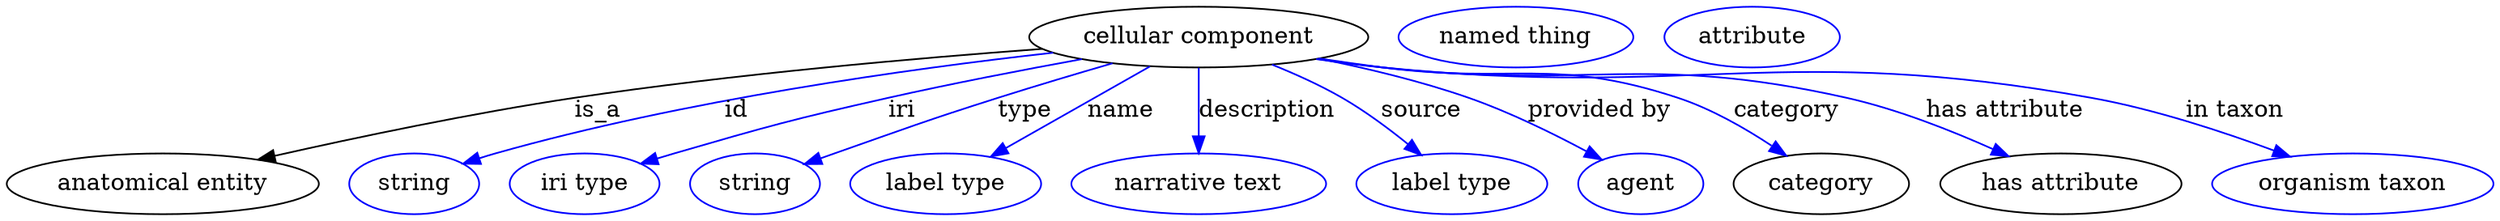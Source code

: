 digraph {
	graph [bb="0,0,1472.5,123"];
	node [label="\N"];
	"cellular component"	 [height=0.5,
		label="cellular component",
		pos="706.29,105",
		width=2.7984];
	"anatomical entity"	 [height=0.5,
		pos="92.292,18",
		width=2.5637];
	"cellular component" -> "anatomical entity"	 [label=is_a,
		lp="350.29,61.5",
		pos="e,150.64,32.065 611.65,98.65 536.69,92.932 429.44,83.223 336.29,69 276.46,59.864 209.17,45.487 160.44,34.324"];
	id	 [color=blue,
		height=0.5,
		label=string,
		pos="241.29,18",
		width=1.0652];
	"cellular component" -> id	 [color=blue,
		label=id,
		lp="432.29,61.5",
		pos="e,270.51,29.738 617.04,96.553 531.64,86.999 399.85,68.384 289.29,36 286.31,35.128 283.26,34.159 280.19,33.136",
		style=solid];
	iri	 [color=blue,
		height=0.5,
		label="iri type",
		pos="342.29,18",
		width=1.2277];
	"cellular component" -> iri	 [color=blue,
		label=iri,
		lp="530.29,61.5",
		pos="e,376.18,29.672 635.3,92.19 601.04,85.734 559.42,77.485 522.29,69 465.86,56.103 451.78,52.495 396.29,36 392.92,34.998 389.45,33.927 \
385.96,32.825",
		style=solid];
	type	 [color=blue,
		height=0.5,
		label=string,
		pos="443.29,18",
		width=1.0652];
	"cellular component" -> type	 [color=blue,
		label=type,
		lp="603.29,61.5",
		pos="e,472.81,29.501 653.74,89.524 632.99,83.303 608.97,75.965 587.29,69 543.94,55.072 533.12,51.479 490.29,36 487.72,35.071 485.08,34.101 \
482.42,33.113",
		style=solid];
	name	 [color=blue,
		height=0.5,
		label="label type",
		pos="556.29,18",
		width=1.5707];
	"cellular component" -> name	 [color=blue,
		label=name,
		lp="660.29,61.5",
		pos="e,583.71,33.902 676.3,87.603 652.13,73.586 618.07,53.831 592.41,38.946",
		style=solid];
	description	 [color=blue,
		height=0.5,
		label="narrative text",
		pos="706.29,18",
		width=2.0943];
	"cellular component" -> description	 [color=blue,
		label=description,
		lp="747.29,61.5",
		pos="e,706.29,36.003 706.29,86.974 706.29,75.192 706.29,59.561 706.29,46.158",
		style=solid];
	source	 [color=blue,
		height=0.5,
		label="label type",
		pos="856.29,18",
		width=1.5707];
	"cellular component" -> source	 [color=blue,
		label=source,
		lp="837.79,61.5",
		pos="e,837.7,35.099 751.62,88.766 765.09,83.223 779.62,76.505 792.29,69 805.47,61.194 818.91,50.916 830.04,41.633",
		style=solid];
	"provided by"	 [color=blue,
		height=0.5,
		label=agent,
		pos="968.29,18",
		width=1.0291];
	"cellular component" -> "provided by"	 [color=blue,
		label="provided by",
		lp="943.79,61.5",
		pos="e,944.29,32.089 779.03,92.514 806.76,86.75 838.4,78.944 866.29,69 890.28,60.448 915.91,47.614 935.48,36.961",
		style=solid];
	category	 [height=0.5,
		pos="1075.3,18",
		width=1.4443];
	"cellular component" -> category	 [color=blue,
		label=category,
		lp="1055.3,61.5",
		pos="e,1053.9,34.493 778.61,92.421 790.83,90.477 803.41,88.591 815.29,87 892.79,76.626 916.11,93.704 990.29,69 1010,62.44 1030,50.734 \
1045.7,40.191",
		style=solid];
	"has attribute"	 [height=0.5,
		pos="1216.3,18",
		width=1.9859];
	"cellular component" -> "has attribute"	 [color=blue,
		label="has attribute",
		lp="1184.3,61.5",
		pos="e,1184.6,34.273 777.39,92.223 789.99,90.255 803,88.412 815.29,87 937.42,72.969 971.5,96.576 1091.3,69 1120.4,62.293 1151.6,49.606 \
1175.5,38.565",
		style=solid];
	"in taxon"	 [color=blue,
		height=0.5,
		label="organism taxon",
		pos="1389.3,18",
		width=2.3109];
	"cellular component" -> "in taxon"	 [color=blue,
		label="in taxon",
		lp="1320.3,61.5",
		pos="e,1350.8,34.05 776.78,92.083 789.56,90.105 802.8,88.295 815.29,87 1001.1,67.744 1051.5,102.69 1235.3,69 1271.8,62.309 1311.5,48.998 \
1341.5,37.653",
		style=solid];
	"named thing_category"	 [color=blue,
		height=0.5,
		label="named thing",
		pos="894.29,105",
		width=1.9318];
	"organismal entity_has attribute"	 [color=blue,
		height=0.5,
		label=attribute,
		pos="1034.3,105",
		width=1.4443];
}
